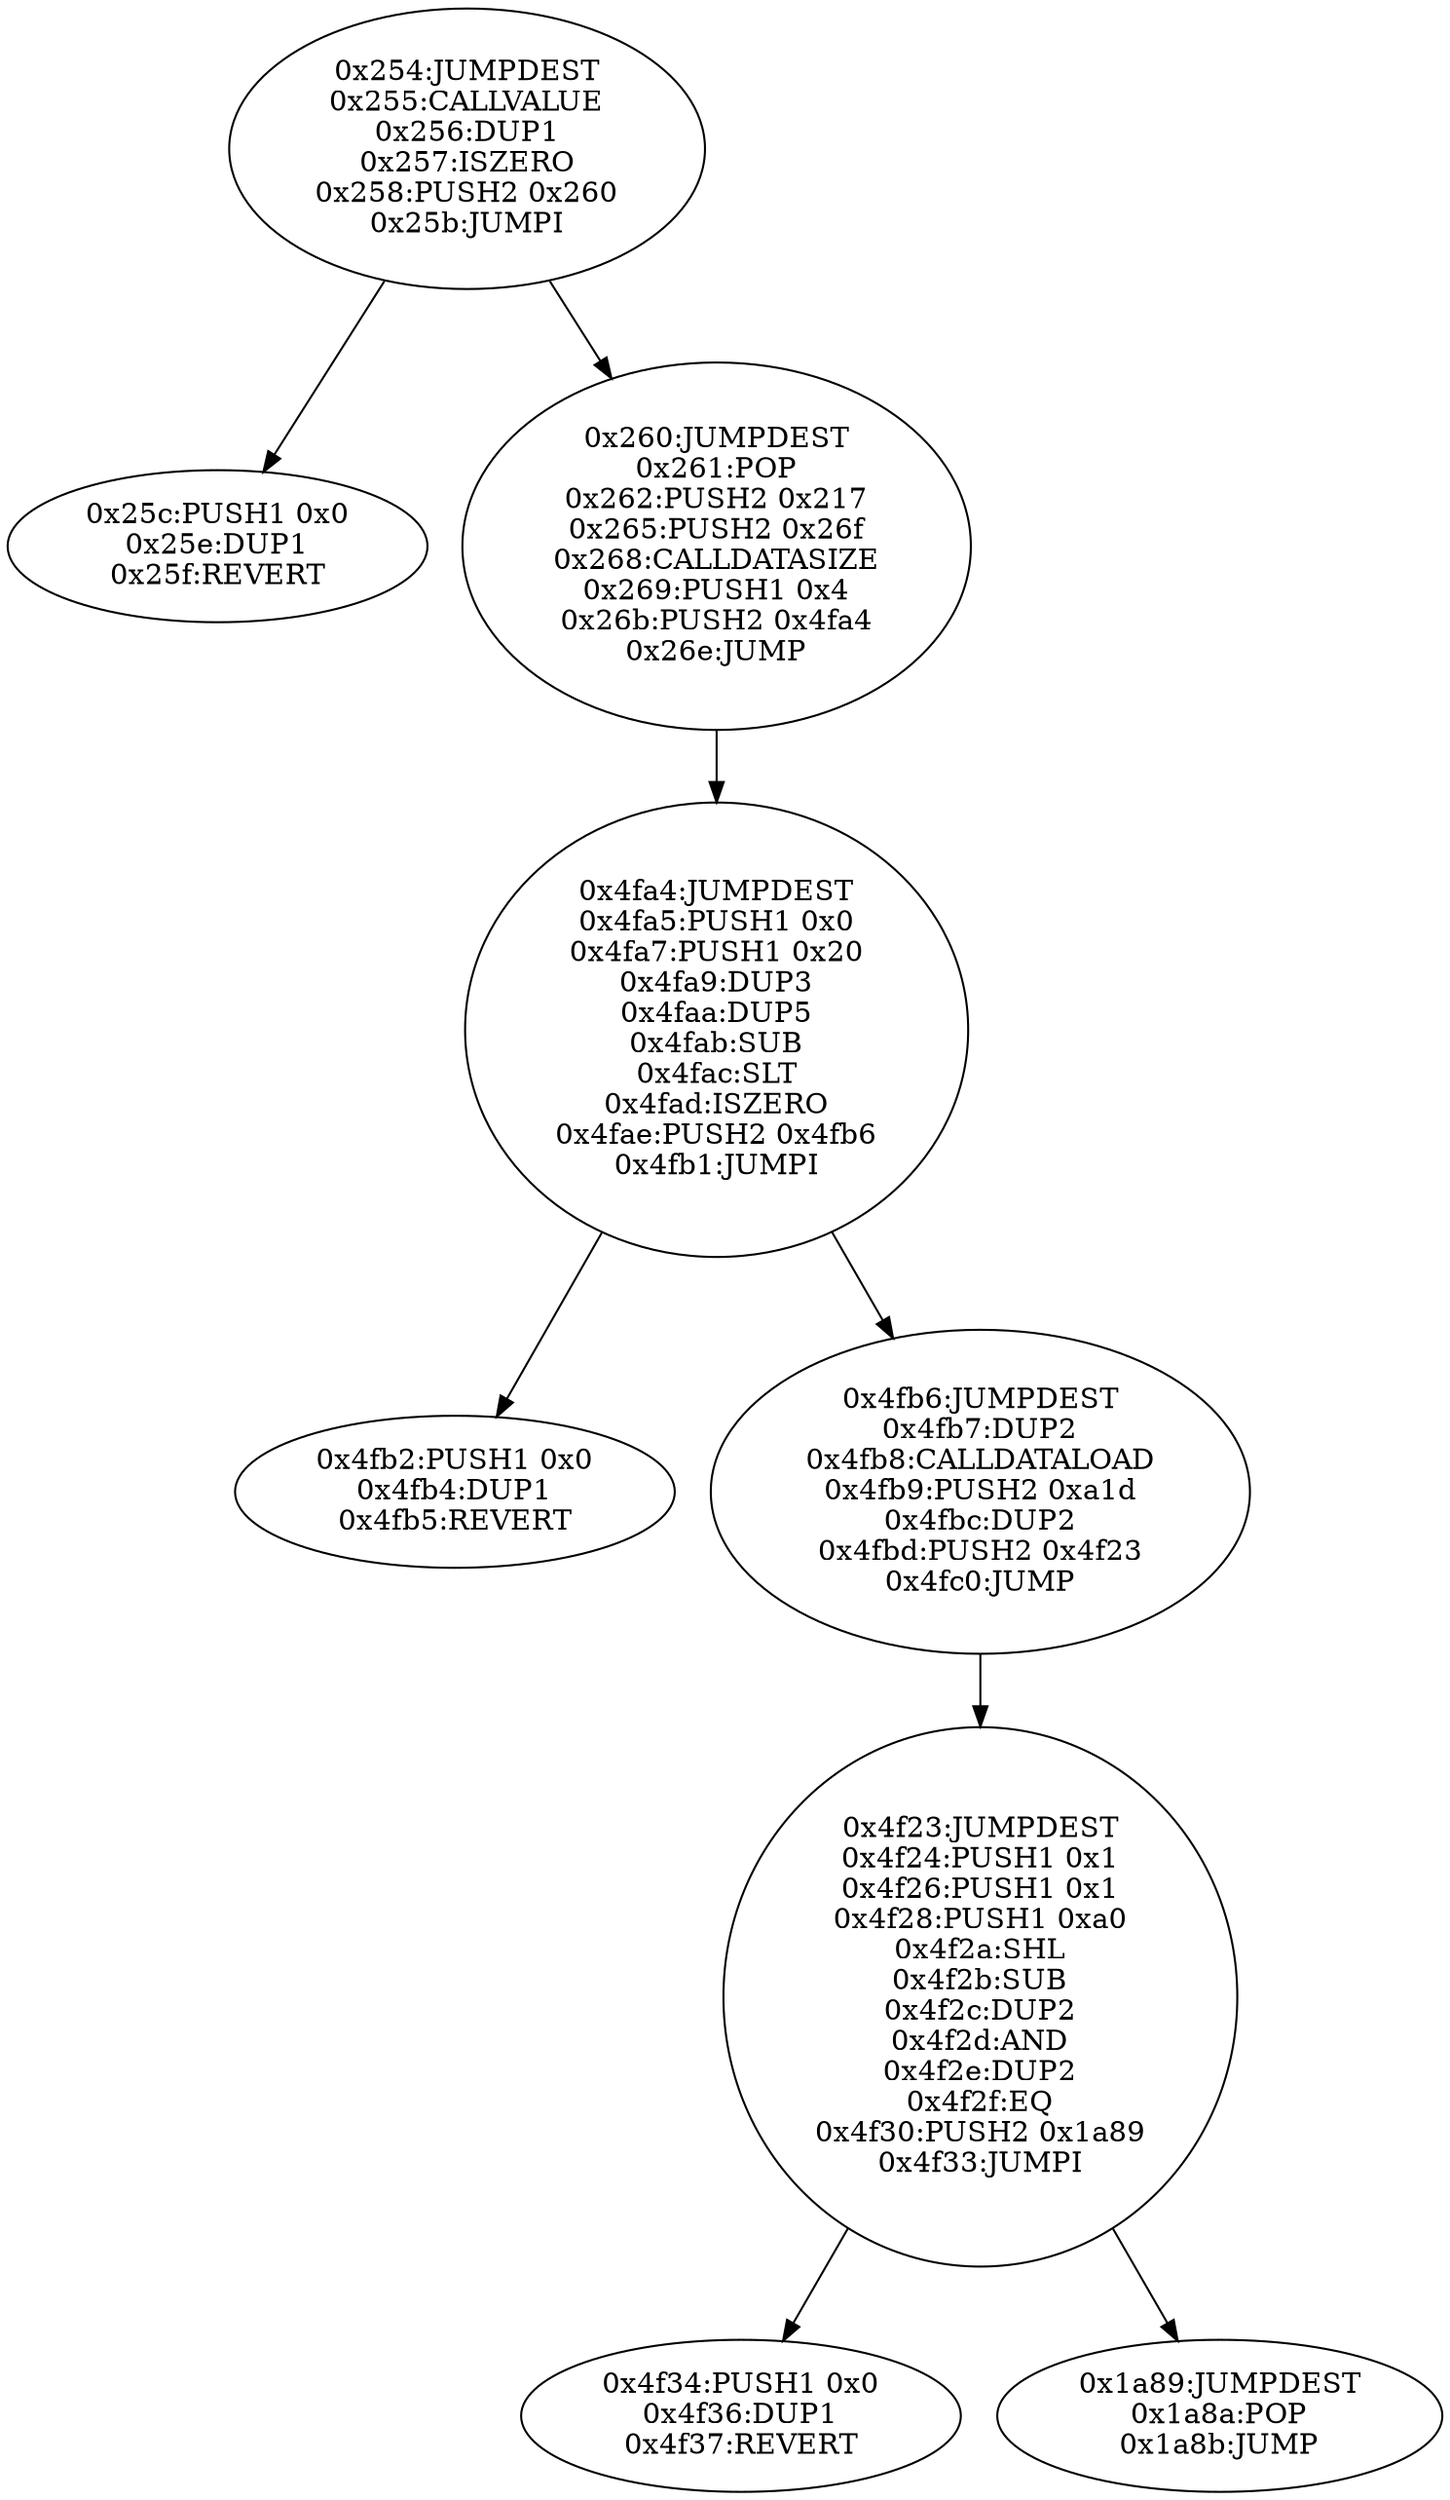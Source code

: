 digraph{
596[label="0x254:JUMPDEST
0x255:CALLVALUE
0x256:DUP1
0x257:ISZERO
0x258:PUSH2 0x260
0x25b:JUMPI"]
596 -> 604
596 -> 608
604[label="0x25c:PUSH1 0x0
0x25e:DUP1
0x25f:REVERT"]
608[label="0x260:JUMPDEST
0x261:POP
0x262:PUSH2 0x217
0x265:PUSH2 0x26f
0x268:CALLDATASIZE
0x269:PUSH1 0x4
0x26b:PUSH2 0x4fa4
0x26e:JUMP"]
608 -> 20388
20388[label="0x4fa4:JUMPDEST
0x4fa5:PUSH1 0x0
0x4fa7:PUSH1 0x20
0x4fa9:DUP3
0x4faa:DUP5
0x4fab:SUB
0x4fac:SLT
0x4fad:ISZERO
0x4fae:PUSH2 0x4fb6
0x4fb1:JUMPI"]
20388 -> 20402
20388 -> 20406
20402[label="0x4fb2:PUSH1 0x0
0x4fb4:DUP1
0x4fb5:REVERT"]
20406[label="0x4fb6:JUMPDEST
0x4fb7:DUP2
0x4fb8:CALLDATALOAD
0x4fb9:PUSH2 0xa1d
0x4fbc:DUP2
0x4fbd:PUSH2 0x4f23
0x4fc0:JUMP"]
20406 -> 20259
20259[label="0x4f23:JUMPDEST
0x4f24:PUSH1 0x1
0x4f26:PUSH1 0x1
0x4f28:PUSH1 0xa0
0x4f2a:SHL
0x4f2b:SUB
0x4f2c:DUP2
0x4f2d:AND
0x4f2e:DUP2
0x4f2f:EQ
0x4f30:PUSH2 0x1a89
0x4f33:JUMPI"]
20259 -> 20276
20259 -> 6793
20276[label="0x4f34:PUSH1 0x0
0x4f36:DUP1
0x4f37:REVERT"]
6793[label="0x1a89:JUMPDEST
0x1a8a:POP
0x1a8b:JUMP"]

}
